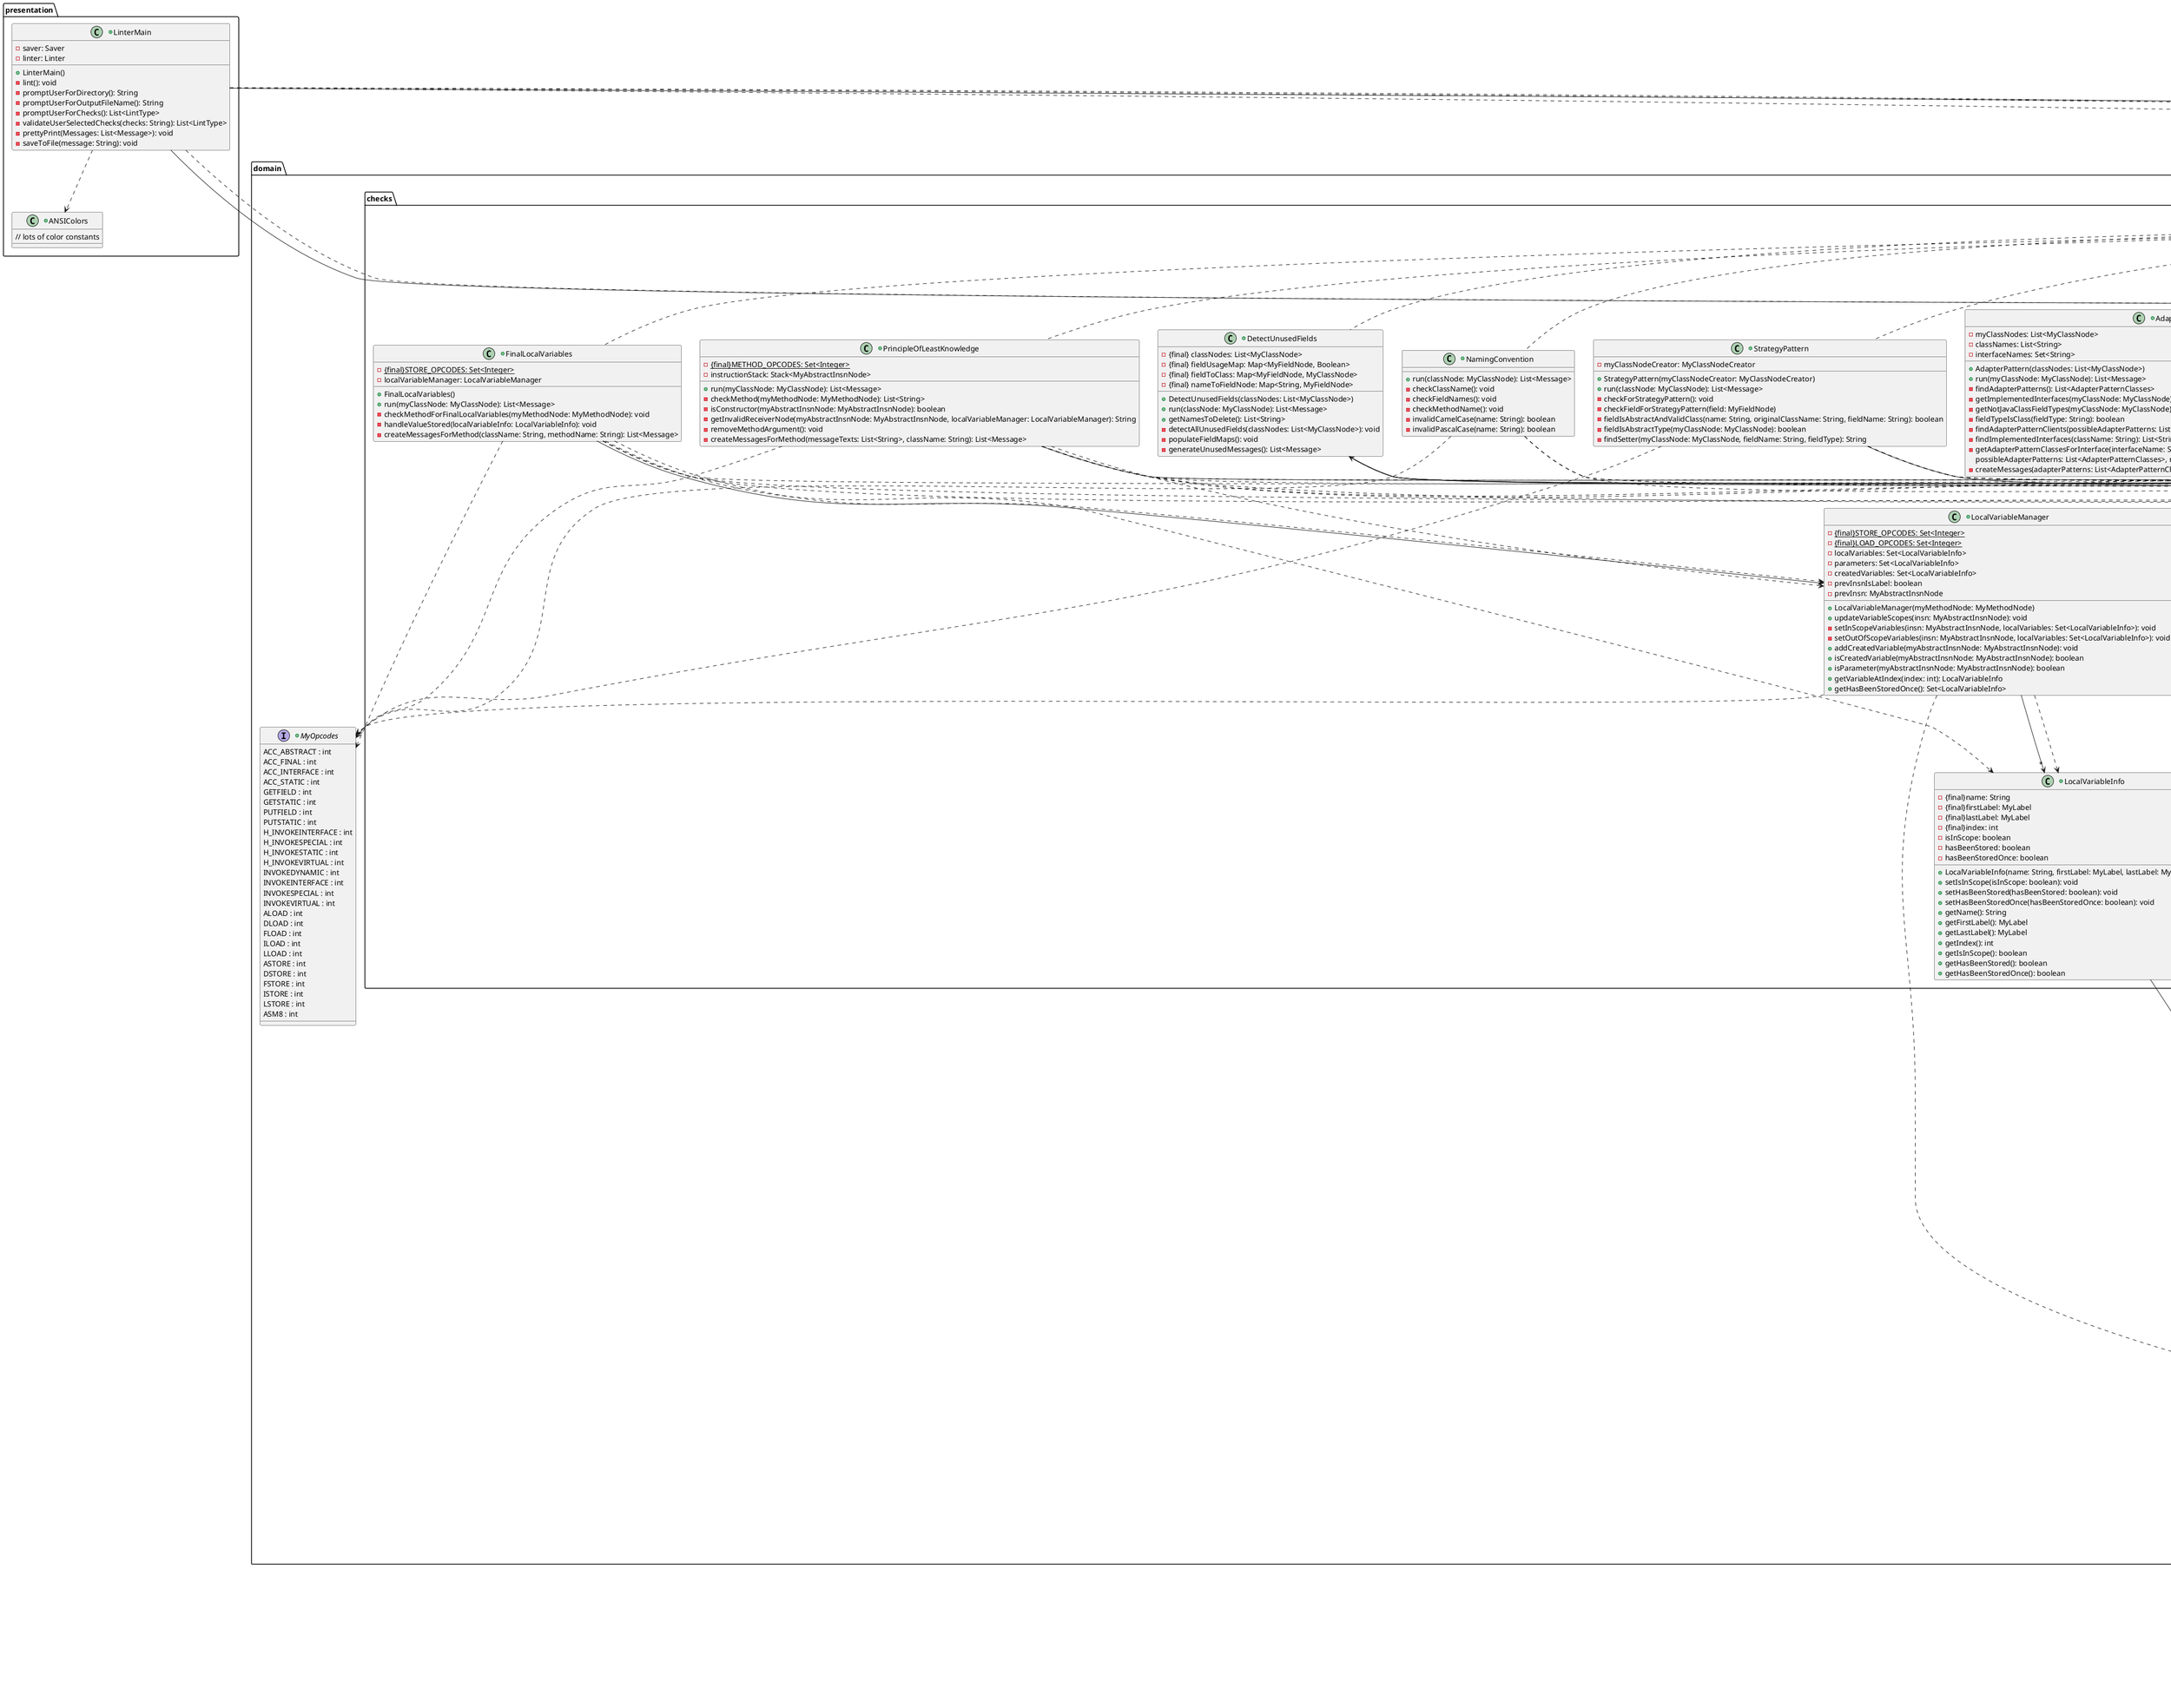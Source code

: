 @startuml
package presentation {
    +class ANSIColors {
        // lots of color constants
    }


    +class LinterMain {
        -saver: Saver
        -linter: Linter
        +LinterMain()
        -lint(): void
        -promptUserForDirectory(): String
        -promptUserForOutputFileName(): String
        -promptUserForChecks(): List<LintType>
        -validateUserSelectedChecks(checks: String): List<LintType>
        -prettyPrint(Messages: List<Message>): void
        -saveToFile(message: String): void
    }

    }

package domain {

   package checks{
        +class AdapterPattern {
            -myClassNodes: List<MyClassNode>
            -classNames: List<String>
            -interfaceNames: Set<String>

            +AdapterPattern(classNodes: List<MyClassNode>)
            +run(myClassNode: MyClassNode): List<Message>
            -findAdapterPatterns(): List<AdapterPatternClasses>
            -getImplementedInterfaces(myClassNode: MyClassNode): List<String>
            -getNotJavaClassFieldTypes(myClassNode: MyClassNode): List<String>
            -fieldTypeIsClass(fieldType: String): boolean
            -findAdapterPatternClients(possibleAdapterPatterns: List<AdapterPatternClasses>): List<AdapterPatternClasses>
            -findImplementedInterfaces(className: String): List<String>
            -getAdapterPatternClassesForInterface(interfaceName: String,
            possibleAdapterPatterns: List<AdapterPatternClasses>, myClassNode: MyClassNode): List<AdapterPatternClasses>
            -createMessages(adapterPatterns: List<AdapterPatternClasses>): List<Message>
        }

         +class AdapterPatternClasses {
                -adapter: String
                -target: String
                -adaptee: String
                -client: String

                +AdapterPatternClasses(adapter: String, target: String, adaptee: String, client: String)
                +AdapterPatternClasses(adapter: String, taret: String, adaptee: String)
                +getAdapter(): String
                +getTarget(): String
                +getAdaptee(): String
                +getClient(): String
        }

        +interface Check {
            +{abstract}run(classNode: MyClassNode): List<Message>
        }

        +class CompositionOverInheritance{
            +run(classNode: MyClassNode): List<Message>
            -checkForInheritance(): List<Message>
        }

        +class DetectUnusedFields {
           - {final} classNodes: List<MyClassNode>
           - {final} fieldUsageMap: Map<MyFieldNode, Boolean>
           - {final} fieldToClass: Map<MyFieldNode, MyClassNode>
           - {final} nameToFieldNode: Map<String, MyFieldNode>

           + DetectUnusedFields(classNodes: List<MyClassNode>)
           + run(classNode: MyClassNode): List<Message>
           + getNamesToDelete(): List<String>
           - detectAllUnusedFields(classNodes: List<MyClassNode>): void
           - populateFieldMaps(): void
           - generateUnusedMessages(): List<Message>
       }

        +class FinalLocalVariables {
            -{static}{final}STORE_OPCODES: Set<Integer>
            -localVariableManager: LocalVariableManager

            +FinalLocalVariables()
            +run(myClassNode: MyClassNode): List<Message>
            -checkMethodForFinalLocalVariables(myMethodNode: MyMethodNode): void
            -handleValueStored(localVariableInfo: LocalVariableInfo): void
            -createMessagesForMethod(className: String, methodName: String): List<Message>
        }

        +class HiddenFields {
            +run(classNode: MyClassNode): List<Message>
            -checkFieldHiding(classNode: MyClassNode): List<Message>
        }

        +class LocalVariableInfo {
            -{final}name: String
            -{final}firstLabel: MyLabel
            -{final}lastLabel: MyLabel
            -{final}index: int
            -isInScope: boolean
            -hasBeenStored: boolean
            -hasBeenStoredOnce: boolean

            +LocalVariableInfo(name: String, firstLabel: MyLabel, lastLabel: MyLabel, index: int)
            +setIsInScope(isInScope: boolean): void
            +setHasBeenStored(hasBeenStored: boolean): void
            +setHasBeenStoredOnce(hasBeenStoredOnce: boolean): void
            +getName(): String
            +getFirstLabel(): MyLabel
            +getLastLabel(): MyLabel
            +getIndex(): int
            +getIsInScope(): boolean
            +getHasBeenStored(): boolean
            +getHasBeenStoredOnce(): boolean
        }

        +class LocalVariableManager {
            -{static}{final}STORE_OPCODES: Set<Integer>
            -{static}{final}LOAD_OPCODES: Set<Integer>
            -localVariables: Set<LocalVariableInfo>
            -parameters: Set<LocalVariableInfo>
            -createdVariables: Set<LocalVariableInfo>
            -prevInsnIsLabel: boolean
            -prevInsn: MyAbstractInsnNode

            +LocalVariableManager(myMethodNode: MyMethodNode)
            +updateVariableScopes(insn: MyAbstractInsnNode): void
            -setInScopeVariables(insn: MyAbstractInsnNode, localVariables: Set<LocalVariableInfo>): void
            -setOutOfScopeVariables(insn: MyAbstractInsnNode, localVariables: Set<LocalVariableInfo>): void
            +addCreatedVariable(myAbstractInsnNode: MyAbstractInsnNode): void
            +isCreatedVariable(myAbstractInsnNode: MyAbstractInsnNode): boolean
            +isParameter(myAbstractInsnNode: MyAbstractInsnNode): boolean
            +getVariableAtIndex(index: int): LocalVariableInfo
            +getHasBeenStoredOnce(): Set<LocalVariableInfo>
        }

         +class NamingConvention {
            +run(classNode: MyClassNode): List<Message>
            -checkClassName(): void
            -checkFieldNames(): void
            -checkMethodName(): void
            -invalidCamelCase(name: String): boolean
            -invalidPascalCase(name: String): boolean
        }

        +class PrincipleOfLeastKnowledge {
            -{static}{final}METHOD_OPCODES: Set<Integer>
            -instructionStack: Stack<MyAbstractInsnNode>
            +run(myClassNode: MyClassNode): List<Message>
            -checkMethod(myMethodNode: MyMethodNode): List<String>
            -isConstructor(myAbstractInsnNode: MyAbstractInsnNode): boolean
            -getInvalidReceiverNode(myAbstractInsnNode: MyAbstractInsnNode, localVariableManager: LocalVariableManager): String
            -removeMethodArgument(): void
            -createMessagesForMethod(messageTexts: List<String>, className: String): List<Message>
        }

        +class ProgramToInterfaceNotImplementation {
            -myClassNodeCreator: MyClassNodeCreator

            +ProgramToInterfaceNotImplementation(myClassNodeCreator: MyClassNodeCreator)
            +run(classNode: MyClassNode): List<Message>
            -checkImplementInterface(classNode: MyClassNode): List<Message>
            -implementsOrExtendsClass(fieldClassNode: MyClassNode): boolean
            -checkIfAbstract(superName: String): boolean
            -getClassName(desc: String): String
            -isPrimitive(desc: String): boolean
            -isJavaAPIClass(className: String):boolean
            -readJavaDefinedClass(classNode: MyClassNode, classNamePath:String , field:MyFieldNode, invalidUses:List<Message>)
            -readUserDefinedClass(classNode: MyClassNode, classNamePath:String , field:MyFieldNode, invalidUses:List<Message>)

        }

        +class StrategyPattern {
            -myClassNodeCreator: MyClassNodeCreator

            +StrategyPattern(myClassNodeCreator: MyClassNodeCreator)
            +run(classNode: MyClassNode): List<Message>
            -checkForStrategyPattern(): void
            -checkFieldForStrategyPattern(field: MyFieldNode)
            -fieldIsAbstractAndValidClass(name: String, originalClassName: String, fieldName: String): boolean
            -fieldIsAbstractType(myClassNode: MyClassNode): boolean
            -findSetter(myClassNode: MyClassNode, fieldName: String, fieldType): String
        }

        +class TemplateMethodPattern{
            +run(classNode: MyClassNode): List<Message>
            -detectTemplateMethod(myClassNode: ClassNode): List<Message>
            -containsAbstractMethodCall(instructions: <MyAbstractInsnNode>, methods: List<MyMethodNode>): boolean
            -similarAbstractMethodInsn(methodInsNode: MethodInsnNode, methodNode: MyMethodNode):boolean
            -isAMethodCall(node: MyAbstractInsnNode): boolean
        }
    }

    package transformations{
        +class DeleteUnusedFields {
             - modifiedClassNodes: List<ClassNode>
             - outputPath: String
             - byteCodeExporter: Exporter

             + DeleteUnusedFields(path: String)
             + run(classNodes: List<MyClassNode>): List<Message>
             - deleteUnusedFields(classNode: ClassNode, fieldsToDelete: List<String>): ClassNode
             - exportModifiedClassNodes(): List<Message>
        }

        +class FieldsRemover {
             - {final}fieldsToRemove: List<String>
             + FieldsRemover(api: int, cv: ClassVisitor, fieldsToRemove: List<String>)
             + visitField(access: int, name: String, descriptor: String, signature: String, value: Object): FieldVisitor
             + visitMethod(access: int, name: String, descriptor: String, signature: String, exceptions: String[]): MethodVisitor
        }

       -class CustomMethodVisitor {
             - fieldsToRemove: List<String>
             + CustomMethodVisitor(api: int, mv: MethodVisitor, fieldsToRemove: List<String>)
             + visitFieldInsn(opcode: int, owner: String, name: String, descriptor: String): void
       }

       +interface Transformation{
            +{abstract} run(classNodes: List<ClassNode>): List<Message>
       }
    }

    package myasm{
        +class MyASMAbstractInsnNodeFactory{
            +MyASMAbstractInsnNode(abstractInsnNode: AbstractInsnNode)
            +constructTypedInsnNode(insn: AbstractInsnNode): MyAbstractInsnNode
        }
        +class MyASMClassNode{
            -classNode: ClassNode
            //takes all fields of abstract
            +MyASMClassNode(classNode: ClassNode)
        }
        +class MyASMClassReader{
            -classReader: ClassReader

            +MyASMClassReader(classReader: ClassReader)
        }
        +class MyASMFieldNode {
            -fieldNode: FieldNode
            //takes all fields of abstract

            +MyASMFieldNode(fieldNode: FieldNode)
        }
        +class MyASMLabel{
            - label: Label

            +MyASMLabel(label: Label)
        }
        +class MyASMMethodNode{
            -methodNode: MethodNode
            //takes all fields of abstract

            +MyASMMethodNode(methodNode: MethodNode)
            -adaptInstructions(): List<MyAbstractInsnNode>
            -adaptLocalVariables(): List<MyLocalVariableNode>
        }
        +class MyASMLocalVariableNode{
           -localVariableNode: LocalVariableNode
           //takes all fields of abstract

           +MyASMLocalVariableNode(localVariableNode: LocalVariableNode)
           -convertEndLabel(): MyLabelNode
           -convertStartLabel(): MyLabelNode
        }
        +class MyASMLabelNode {
            -labelNode: LabelNode

            +MyASMLabelNode(labelNode: LabelNode)
            (inherits all methods)
        }
        +class MyASMMethodInsnNode{
                // takes all fields of abstract
                - methodInsnNode: MethodInsnNode

                +MyASMMethodInsnNode(methodInsNode: MethodInsnNode)
        }
        +class MyASMVarInsnNode {
            - varInsnNode: VarInsnNode
            //takes all fields of abstract

            +MyASMVarInsnNode(varInsnNode: VarInsnNode)
        }
        +class MyASMFieldInsnNode{
            -fieldInsnNode: FieldInsnNode

            +MyASMFieldInsnNode(fieldInsnNode: FieldInsnNode)
        }
    }

     +class Linter {
        - creator: MyClassNodeCreator
        - myClassNodes: List<MyClassNode>
        - checkTypeToCheck: Map<LintType, Check>
        - transformationTypeToTransformation: Map<LintType, Transformation>

        + Linter(classPaths: List<String>, myClassNodeCreator: MyClassNodeCreator, outputPath: String)
        + runSelectedChecks(lintTypes: Set<LintType>): List<Message>
        + runSelectedTransformations(transformations: Set<LintType>): List<Message>
        - populateTransformMap(outputPath: String): void
        - populateCheckMap(): void
        - createClassNodes(classPaths: List<String>): List<MyClassNode>
        - runCheckOnAllNodes(lintType: LintType): List<Message>
        }

    +enum LintType {
        HIDDEN_FIELDS,
        NAMING_CONVENTION,
        FINAL_LOCAL_VARIABLES,
        UNUSED_FIELD,
        INTERFACE_OVER_IMPLEMENTATION,
        COMPOSITION_OVER_INHERITANCE,
        PLK,
        TEMPLATE_METHOD_PATTERN,
        STRATEGY_PATTERN,
        ADAPTER_PATTERN
    }

    +class Message {
        -checkType: LintType
        -message: String
        -classOfInterest: String
        +Message(checkType: LintType, classOfInterest: String, message: String)
        +getLintType(): LintType
        +getMessage(): String
        +getClassOfInterest(): String
    }

    +class MyClassNodeCreator {
        +createMyClassNode(path: String): MyClassNode
    }

    +abstract class MyAbstractInsnNode {
        +{static}{final}FIELD_INSN: int
        +{static}{final}LABEL: int
        +{static}{final}METHOD_INSN: int
        +{static}{final}VAR_INSN: int
        +{abstract}getNext(): MyAbstractInsnNode
        +{abstract}getOpcode(): int
        +{abstract}getType(): int

    }

    +abstract class MyClassNode {
        +access: int
        +fields: List<MyFieldNode>
        +interfaces: List<String>
        +methods: List<MyMethodNode>
        +name: String
        +superName: String
    }

    +interface MyClassReader {
    }

    +abstract class MyFieldNode {
        +access: int
        +desc: String
        +name: String
    }

    +interface MyLabel {
        +{abstract}equals(label: MyLabel): boolean
    }

    +abstract class MyMethodNode {
        +access: int
        +desc: String
        +instructions: List<MyAbstractInsnNode>
        +localVariables: List<MyLocalVariableNode>
        +name: String
    }

    +abstract class MyLocalVariableNode {
        +end: MyLabelNode
        +index: int
        +name: String
        +start: MyLabelNode
    }

    +abstract class MyLabelNode{
        +{abstract}getLabel(): MyLabel
    }

    +abstract class MyMethodInsnNode{
        +desc: String
        +name: String
    }

    +abstract class MyVarInsnNode {
           +var: int
       }

    +abstract class MyFieldInsnNode{
        +desc: String
        +name: String
    }

    +class MyDefaultInsnNode{

    }

    +abstract class MyType {
        +{abstract}getArgumentTypes(): MyType[]
        +{abstract}getType(typeDescriptor: String): MyType
    }

    +interface MyOpcodes {
        ACC_ABSTRACT : int
        ACC_FINAL : int
        ACC_INTERFACE : int
        ACC_STATIC : int
        GETFIELD : int
        GETSTATIC : int
        PUTFIELD : int
        PUTSTATIC : int
        H_INVOKEINTERFACE : int
        H_INVOKESPECIAL : int
        H_INVOKESTATIC : int
        H_INVOKEVIRTUAL : int
        INVOKEDYNAMIC : int
        INVOKEINTERFACE : int
        INVOKESPECIAL : int
        INVOKEVIRTUAL : int
        ALOAD : int
        DLOAD : int
        FLOAD : int
        ILOAD : int
        LLOAD : int
        ASTORE : int
        DSTORE : int
        FSTORE : int
        ISTORE : int
        LSTORE : int
        ASM8 : int
    }
}

package datasource {

    +interface Saver {
        +{abstract} saveMessage(message: String): void
    }
    +class MessageSaver implements Saver {
        +MessageSaver(path:String)
        +saveMessage(message: String): void
    }

    +interface Exporter{
        +save(outputPath: String, className: String, bytecode:  byte[]): void
    }

    +class ByteCodeExporter{

    }
    note left of ByteCodeExporter
        ByteCodeExporter depends on File
        and FIleOutputStream
    end note
    ByteCodeExporter .up.|> Exporter


}

package org.objectweb.asm {
    +class AbstractInsnNode {
    }
    +class ClassNode {
    }
    +class ClassReader {
    }
    +class FieldNode {
    }
    +class Label {
    }
    +class LabelNode {
    }
    +class LocalVariableNode{
    }
    +class MethodInsnNode{
    }
    +class MethodNode {
    }
    +class VarInsnNode {
    }
    +class FieldInsnNode{
    }
   +class MethodVisitor{
   }
   +class ClassVisitor{
   }
   +class MethodVisitor{
   }
   +class ClassWriter{
   }
}

LinterMain ..> ANSIColors
LinterMain ..> LintType
LinterMain ..> Message
LinterMain --> Linter
LinterMain ..> Linter
LinterMain ..> MyClassNodeCreator
LinterMain --> Saver

Linter -> "*"LintType
Linter --> "*"Check
Linter ..> Check
Linter --> MyClassNodeCreator
Linter -> "*" MyClassNode
Linter ..> LintType
Linter .up.> Message
Linter -->"*" Transformation
Linter ...> Transformation


Message --> LintType

MyASMClassNode ..up|> MyClassNode
MyASMClassReader .up|> MyClassReader
MyASMFieldNode -up|> MyFieldNode
MyASMLabel ..up|> MyLabel
MyASMMethodNode ..up|> MyMethodNode
MyASMLabelNode -|> MyLabelNode
MyASMLocalVariableNode -up|> MyLocalVariableNode
MyASMMethodInsnNode ..up|> MyMethodInsnNode
MyMethodInsnNode -up-|> MyAbstractInsnNode
MyASMMethodNode -up-|> MyMethodNode
MyASMVarInsnNode -up|> MyVarInsnNode
MyLabelNode -|> MyAbstractInsnNode
MyVarInsnNode -up-|> MyAbstractInsnNode
MyASMFieldInsnNode -up-|> MyFieldInsnNode
MyFieldInsnNode -up-|> MyAbstractInsnNode
MyDefaultInsnNode -up-|> MyAbstractInsnNode

MyASMAbstractInsnNodeFactory ..> MyAbstractInsnNode

Check .up> Message
Check --> domain.MyClassNode
Check <|.. AdapterPattern
Check <|.. FinalLocalVariables
Check <|.. PrincipleOfLeastKnowledge
Check <|.. HiddenFields
Check <|.. ProgramToInterfaceNotImplementation
Check <|.. TemplateMethodPattern
Check <|.. StrategyPattern
Check <|.. NamingConvention
Check <|.. CompositionOverInheritance
Check <|.. DetectUnusedFields


MyClassNodeCreator ..> MyClassNode
MyClassNodeCreator ..> MyClassReader

ProgramToInterfaceNotImplementation --> MyClassNodeCreator

StrategyPattern --> MyClassNodeCreator
StrategyPattern ..> MyClassNode
StrategyPattern ..> MyFieldNode
StrategyPattern ..> MyFieldInsnNode
StrategyPattern ..> MyAbstractInsnNode
StrategyPattern ..> MyMethodNode
StrategyPattern ..> MyOpcodes

TemplateMethodPattern ..> MyAbstractInsnNode
TemplateMethodPattern ..> MyMethodNode
TemplateMethodPattern ..> MyClassNode
TemplateMethodPattern ..> Message

CompositionOverInheritance ..> MyClassNode

NamingConvention ..> MyClassNode
NamingConvention ..> MyFieldNode
NamingConvention ..> MyMethodNode
NamingConvention ..> MyOpcodes

AdapterPattern ..> AdapterPatternClasses
AdapterPattern ..> LintType
AdapterPattern -->"*" MyClassNode
AdapterPattern ..> MyFieldNode

FinalLocalVariables ..> LintType
FinalLocalVariables ..> LocalVariableInfo
FinalLocalVariables --> LocalVariableManager
FinalLocalVariables ..> LocalVariableManager
FinalLocalVariables ..> MyAbstractInsnNode
FinalLocalVariables ..> MyMethodNode
FinalLocalVariables ..> MyOpcodes

HiddenFields ..> MyClassNode
HiddenFields ..> Message

LocalVariableInfo -->"2" MyLabel

LocalVariableManager -->"*" LocalVariableInfo
LocalVariableManager ..> LocalVariableInfo
LocalVariableManager --> MyAbstractInsnNode
LocalVariableManager ..> MyLabel
LocalVariableManager ..> MyLabelNode
LocalVariableManager ..> MyLocalVariableNode
LocalVariableManager ..> MyOpcodes
LocalVariableManager ..> MyVarInsnNode

PrincipleOfLeastKnowledge ..> LintType
PrincipleOfLeastKnowledge ..> LocalVariableManager
PrincipleOfLeastKnowledge -->"*" MyAbstractInsnNode
PrincipleOfLeastKnowledge ..> MyFieldInsnNode
PrincipleOfLeastKnowledge ..> MyMethodNode
PrincipleOfLeastKnowledge ..> MyMethodInsnNode
PrincipleOfLeastKnowledge ..> MyOpcodes
PrincipleOfLeastKnowledge ..> MyType
PrincipleOfLeastKnowledge ..> MyVarInsnNode

ProgramToInterfaceNotImplementation ..> MyClassNode
ProgramToInterfaceNotImplementation ..> MyFieldNode
ProgramToInterfaceNotImplementation --> MyClassNodeCreator
ProgramToInterfaceNotImplementation ..> Message

DetectUnusedFields ---> MyClassNode
DetectUnusedFields -> MyFieldNode
DetectUnusedFields -> MyMethodNode
DetectUnusedFields -> MyAbstractInsnNode
DetectUnusedFields -> MyFieldInsnNode

DeleteUnusedFields .up.|> Transformation
DeleteUnusedFields .> org.objectweb.asm.ClassNode
DeleteUnusedFields -> "*"org.objectweb.asm.ClassNode
DeleteUnusedFields .> FieldsRemover
DeleteUnusedFields -> Exporter
DeleteUnusedFields ..> ByteCodeExporter
DeleteUnusedFields ..> org.objectweb.asm.ClassWriter
DeleteUnusedFields .> MyClassNode
DeleteUnusedFields ..> DetectUnusedFields
Transformation .> Message

CustomMethodVisitor -|> org.objectweb.asm.MethodVisitor
CustomMethodVisitor .> org.objectweb.asm.MethodVisitor
FieldsRemover -|> org.objectweb.asm.ClassVisitor
FieldsRemover .> org.objectweb.asm.ClassVisitor
FieldsRemover -> CustomMethodVisitor
FieldsRemover .> CustomMethodVisitor
FieldsRemover ..> org.objectweb.asm.FieldVisitor
FieldsRemover .> org.objectweb.asm.MethodVisitor

MyASMClassNode --> org.objectweb.asm.ClassNode
MyASMClassNode ..> org.objectweb.asm.ClassNode

MyASMClassReader --> org.objectweb.asm.ClassReader
MyASMClassReader ..> org.objectweb.asm.ClassReader

MyASMFieldNode --> org.objectweb.asm.FieldNode
MyASMFieldNode ..> org.objectweb.asm.FieldNode

MyASMLabel --> org.objectweb.asm.Label
MyASMLabel ..> org.objectweb.asm.Label

MyASMLabelNode --> org.objectweb.asm.LabelNode
MyASMLabelNode ..> org.objectweb.asm.LabelNode

MyASMLocalVariableNode -down--> org.objectweb.asm.LocalVariableNode
MyASMLocalVariableNode .down..> org.objectweb.asm.LocalVariableNode

MyASMMethodInsnNode -> org.objectweb.asm.MethodInsnNode
MyASMMethodInsnNode .> org.objectweb.asm.MethodInsnNode

MyASMMethodNode --> org.objectweb.asm.MethodNode
MyASMMethodNode ..> org.objectweb.asm.MethodNode

MyASMVarInsnNode --> org.objectweb.asm.VarInsnNode
MyASMVarInsnNode ..> org.objectweb.asm.VarInsnNode

MyClassNode -->"*" MyFieldNode
MyClassNode -->"*" MyMethodNode

MyLabelNode ..> MyLabel

MyLocalVariableNode -->"2" MyLabelNode

MyMethodNode -->"*" MyAbstractInsnNode
MyMethodNode -->"*" MyLocalVariableNode
@enduml
